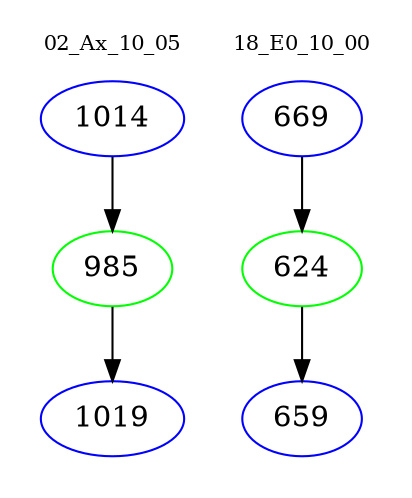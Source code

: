 digraph{
subgraph cluster_0 {
color = white
label = "02_Ax_10_05";
fontsize=10;
T0_1014 [label="1014", color="blue"]
T0_1014 -> T0_985 [color="black"]
T0_985 [label="985", color="green"]
T0_985 -> T0_1019 [color="black"]
T0_1019 [label="1019", color="blue"]
}
subgraph cluster_1 {
color = white
label = "18_E0_10_00";
fontsize=10;
T1_669 [label="669", color="blue"]
T1_669 -> T1_624 [color="black"]
T1_624 [label="624", color="green"]
T1_624 -> T1_659 [color="black"]
T1_659 [label="659", color="blue"]
}
}
